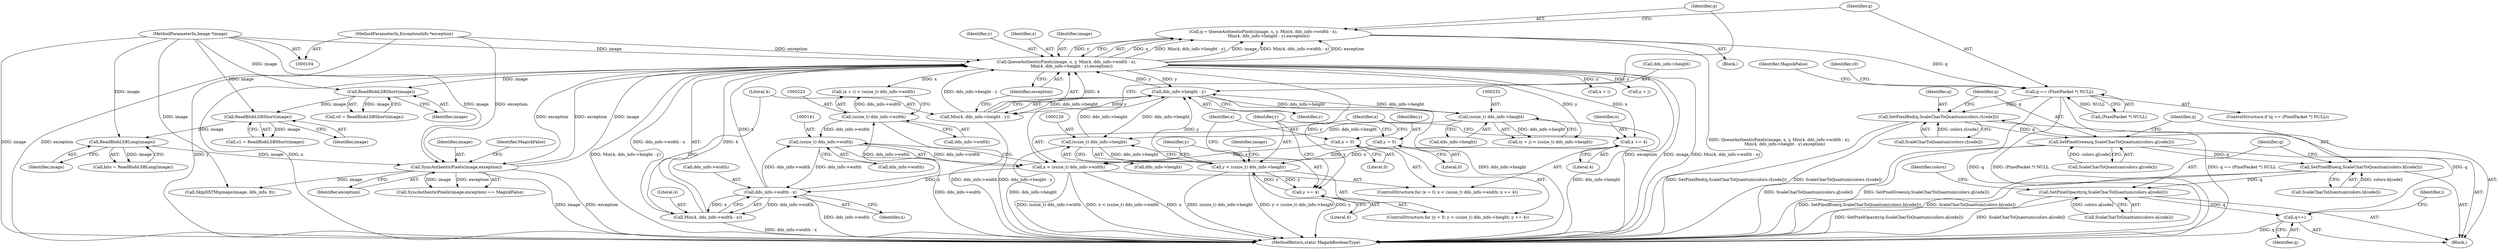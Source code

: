 digraph "1_ImageMagick_d7325bac173492b358417a0ad49fabad44447d52_0@integer" {
"1000149" [label="(Call,q = QueueAuthenticPixels(image, x, y, Min(4, dds_info->width - x),\n        Min(4, dds_info->height - y),exception))"];
"1000151" [label="(Call,QueueAuthenticPixels(image, x, y, Min(4, dds_info->width - x),\n        Min(4, dds_info->height - y),exception))"];
"1000305" [label="(Call,SyncAuthenticPixels(image,exception))"];
"1000188" [label="(Call,ReadBlobLSBLong(image))"];
"1000184" [label="(Call,ReadBlobLSBShort(image))"];
"1000180" [label="(Call,ReadBlobLSBShort(image))"];
"1000105" [label="(MethodParameterIn,Image *image)"];
"1000107" [label="(MethodParameterIn,ExceptionInfo *exception)"];
"1000157" [label="(Call,dds_info->width - x)"];
"1000140" [label="(Call,(ssize_t) dds_info->width)"];
"1000222" [label="(Call,(ssize_t) dds_info->width)"];
"1000138" [label="(Call,x < (ssize_t) dds_info->width)"];
"1000135" [label="(Call,x = 0)"];
"1000145" [label="(Call,x += 4)"];
"1000164" [label="(Call,dds_info->height - y)"];
"1000231" [label="(Call,(ssize_t) dds_info->height)"];
"1000125" [label="(Call,(ssize_t) dds_info->height)"];
"1000123" [label="(Call,y < (ssize_t) dds_info->height)"];
"1000120" [label="(Call,y = 0)"];
"1000130" [label="(Call,y += 4)"];
"1000155" [label="(Call,Min(4, dds_info->width - x))"];
"1000162" [label="(Call,Min(4, dds_info->height - y))"];
"1000171" [label="(Call,q == (PixelPacket *) NULL)"];
"1000252" [label="(Call,SetPixelRed(q,ScaleCharToQuantum(colors.r[code])))"];
"1000260" [label="(Call,SetPixelGreen(q,ScaleCharToQuantum(colors.g[code])))"];
"1000268" [label="(Call,SetPixelBlue(q,ScaleCharToQuantum(colors.b[code])))"];
"1000276" [label="(Call,SetPixelOpacity(q,ScaleCharToQuantum(colors.a[code])))"];
"1000301" [label="(Call,q++)"];
"1000150" [label="(Identifier,q)"];
"1000180" [label="(Call,ReadBlobLSBShort(image))"];
"1000161" [label="(Identifier,x)"];
"1000305" [label="(Call,SyncAuthenticPixels(image,exception))"];
"1000169" [label="(Identifier,exception)"];
"1000119" [label="(ControlStructure,for (y = 0; y < (ssize_t) dds_info->height; y += 4))"];
"1000233" [label="(Call,dds_info->height)"];
"1000177" [label="(Identifier,MagickFalse)"];
"1000140" [label="(Call,(ssize_t) dds_info->width)"];
"1000254" [label="(Call,ScaleCharToQuantum(colors.r[code]))"];
"1000120" [label="(Call,y = 0)"];
"1000134" [label="(ControlStructure,for (x = 0; x < (ssize_t) dds_info->width; x += 4))"];
"1000253" [label="(Identifier,q)"];
"1000276" [label="(Call,SetPixelOpacity(q,ScaleCharToQuantum(colors.a[code])))"];
"1000312" [label="(Identifier,image)"];
"1000308" [label="(Identifier,MagickFalse)"];
"1000107" [label="(MethodParameterIn,ExceptionInfo *exception)"];
"1000269" [label="(Identifier,q)"];
"1000277" [label="(Identifier,q)"];
"1000127" [label="(Call,dds_info->height)"];
"1000288" [label="(Identifier,colors)"];
"1000214" [label="(Identifier,i)"];
"1000261" [label="(Identifier,q)"];
"1000151" [label="(Call,QueueAuthenticPixels(image, x, y, Min(4, dds_info->width - x),\n        Min(4, dds_info->height - y),exception))"];
"1000122" [label="(Literal,0)"];
"1000155" [label="(Call,Min(4, dds_info->width - x))"];
"1000162" [label="(Call,Min(4, dds_info->height - y))"];
"1000181" [label="(Identifier,image)"];
"1000270" [label="(Call,ScaleCharToQuantum(colors.b[code]))"];
"1000136" [label="(Identifier,x)"];
"1000121" [label="(Identifier,y)"];
"1000131" [label="(Identifier,y)"];
"1000135" [label="(Call,x = 0)"];
"1000317" [label="(MethodReturn,static MagickBooleanType)"];
"1000165" [label="(Call,dds_info->height)"];
"1000156" [label="(Literal,4)"];
"1000304" [label="(Call,SyncAuthenticPixels(image,exception) == MagickFalse)"];
"1000145" [label="(Call,x += 4)"];
"1000168" [label="(Identifier,y)"];
"1000148" [label="(Block,)"];
"1000164" [label="(Call,dds_info->height - y)"];
"1000227" [label="(Call,(y + j) < (ssize_t) dds_info->height)"];
"1000172" [label="(Identifier,q)"];
"1000236" [label="(Block,)"];
"1000154" [label="(Identifier,y)"];
"1000186" [label="(Call,bits = ReadBlobLSBLong(image))"];
"1000142" [label="(Call,dds_info->width)"];
"1000307" [label="(Identifier,exception)"];
"1000231" [label="(Call,(ssize_t) dds_info->height)"];
"1000130" [label="(Call,y += 4)"];
"1000260" [label="(Call,SetPixelGreen(q,ScaleCharToQuantum(colors.g[code])))"];
"1000185" [label="(Identifier,image)"];
"1000125" [label="(Call,(ssize_t) dds_info->height)"];
"1000182" [label="(Call,c1 = ReadBlobLSBShort(image))"];
"1000189" [label="(Identifier,image)"];
"1000173" [label="(Call,(PixelPacket *) NULL)"];
"1000147" [label="(Literal,4)"];
"1000301" [label="(Call,q++)"];
"1000123" [label="(Call,y < (ssize_t) dds_info->height)"];
"1000158" [label="(Call,dds_info->width)"];
"1000219" [label="(Call,x + i)"];
"1000224" [label="(Call,dds_info->width)"];
"1000132" [label="(Literal,4)"];
"1000222" [label="(Call,(ssize_t) dds_info->width)"];
"1000105" [label="(MethodParameterIn,Image *image)"];
"1000184" [label="(Call,ReadBlobLSBShort(image))"];
"1000139" [label="(Identifier,x)"];
"1000153" [label="(Identifier,x)"];
"1000278" [label="(Call,ScaleCharToQuantum(colors.a[code]))"];
"1000228" [label="(Call,y + j)"];
"1000311" [label="(Call,SkipDXTMipmaps(image, dds_info, 8))"];
"1000137" [label="(Literal,0)"];
"1000171" [label="(Call,q == (PixelPacket *) NULL)"];
"1000157" [label="(Call,dds_info->width - x)"];
"1000179" [label="(Identifier,c0)"];
"1000262" [label="(Call,ScaleCharToQuantum(colors.g[code]))"];
"1000302" [label="(Identifier,q)"];
"1000138" [label="(Call,x < (ssize_t) dds_info->width)"];
"1000152" [label="(Identifier,image)"];
"1000170" [label="(ControlStructure,if (q == (PixelPacket *) NULL))"];
"1000178" [label="(Call,c0 = ReadBlobLSBShort(image))"];
"1000149" [label="(Call,q = QueueAuthenticPixels(image, x, y, Min(4, dds_info->width - x),\n        Min(4, dds_info->height - y),exception))"];
"1000124" [label="(Identifier,y)"];
"1000306" [label="(Identifier,image)"];
"1000188" [label="(Call,ReadBlobLSBLong(image))"];
"1000146" [label="(Identifier,x)"];
"1000268" [label="(Call,SetPixelBlue(q,ScaleCharToQuantum(colors.b[code])))"];
"1000163" [label="(Literal,4)"];
"1000218" [label="(Call,(x + i) < (ssize_t) dds_info->width)"];
"1000252" [label="(Call,SetPixelRed(q,ScaleCharToQuantum(colors.r[code])))"];
"1000149" -> "1000148"  [label="AST: "];
"1000149" -> "1000151"  [label="CFG: "];
"1000150" -> "1000149"  [label="AST: "];
"1000151" -> "1000149"  [label="AST: "];
"1000172" -> "1000149"  [label="CFG: "];
"1000149" -> "1000317"  [label="DDG: QueueAuthenticPixels(image, x, y, Min(4, dds_info->width - x),\n        Min(4, dds_info->height - y),exception)"];
"1000151" -> "1000149"  [label="DDG: x"];
"1000151" -> "1000149"  [label="DDG: Min(4, dds_info->height - y)"];
"1000151" -> "1000149"  [label="DDG: image"];
"1000151" -> "1000149"  [label="DDG: Min(4, dds_info->width - x)"];
"1000151" -> "1000149"  [label="DDG: exception"];
"1000151" -> "1000149"  [label="DDG: y"];
"1000149" -> "1000171"  [label="DDG: q"];
"1000151" -> "1000169"  [label="CFG: "];
"1000152" -> "1000151"  [label="AST: "];
"1000153" -> "1000151"  [label="AST: "];
"1000154" -> "1000151"  [label="AST: "];
"1000155" -> "1000151"  [label="AST: "];
"1000162" -> "1000151"  [label="AST: "];
"1000169" -> "1000151"  [label="AST: "];
"1000151" -> "1000317"  [label="DDG: exception"];
"1000151" -> "1000317"  [label="DDG: image"];
"1000151" -> "1000317"  [label="DDG: Min(4, dds_info->width - x)"];
"1000151" -> "1000317"  [label="DDG: x"];
"1000151" -> "1000317"  [label="DDG: y"];
"1000151" -> "1000317"  [label="DDG: Min(4, dds_info->height - y)"];
"1000151" -> "1000130"  [label="DDG: y"];
"1000151" -> "1000145"  [label="DDG: x"];
"1000305" -> "1000151"  [label="DDG: image"];
"1000305" -> "1000151"  [label="DDG: exception"];
"1000105" -> "1000151"  [label="DDG: image"];
"1000157" -> "1000151"  [label="DDG: x"];
"1000164" -> "1000151"  [label="DDG: y"];
"1000155" -> "1000151"  [label="DDG: 4"];
"1000155" -> "1000151"  [label="DDG: dds_info->width - x"];
"1000162" -> "1000151"  [label="DDG: 4"];
"1000162" -> "1000151"  [label="DDG: dds_info->height - y"];
"1000151" -> "1000164"  [label="DDG: y"];
"1000107" -> "1000151"  [label="DDG: exception"];
"1000151" -> "1000180"  [label="DDG: image"];
"1000151" -> "1000218"  [label="DDG: x"];
"1000151" -> "1000219"  [label="DDG: x"];
"1000151" -> "1000227"  [label="DDG: y"];
"1000151" -> "1000228"  [label="DDG: y"];
"1000151" -> "1000305"  [label="DDG: exception"];
"1000305" -> "1000304"  [label="AST: "];
"1000305" -> "1000307"  [label="CFG: "];
"1000306" -> "1000305"  [label="AST: "];
"1000307" -> "1000305"  [label="AST: "];
"1000308" -> "1000305"  [label="CFG: "];
"1000305" -> "1000317"  [label="DDG: exception"];
"1000305" -> "1000317"  [label="DDG: image"];
"1000305" -> "1000304"  [label="DDG: image"];
"1000305" -> "1000304"  [label="DDG: exception"];
"1000188" -> "1000305"  [label="DDG: image"];
"1000105" -> "1000305"  [label="DDG: image"];
"1000107" -> "1000305"  [label="DDG: exception"];
"1000305" -> "1000311"  [label="DDG: image"];
"1000188" -> "1000186"  [label="AST: "];
"1000188" -> "1000189"  [label="CFG: "];
"1000189" -> "1000188"  [label="AST: "];
"1000186" -> "1000188"  [label="CFG: "];
"1000188" -> "1000186"  [label="DDG: image"];
"1000184" -> "1000188"  [label="DDG: image"];
"1000105" -> "1000188"  [label="DDG: image"];
"1000184" -> "1000182"  [label="AST: "];
"1000184" -> "1000185"  [label="CFG: "];
"1000185" -> "1000184"  [label="AST: "];
"1000182" -> "1000184"  [label="CFG: "];
"1000184" -> "1000182"  [label="DDG: image"];
"1000180" -> "1000184"  [label="DDG: image"];
"1000105" -> "1000184"  [label="DDG: image"];
"1000180" -> "1000178"  [label="AST: "];
"1000180" -> "1000181"  [label="CFG: "];
"1000181" -> "1000180"  [label="AST: "];
"1000178" -> "1000180"  [label="CFG: "];
"1000180" -> "1000178"  [label="DDG: image"];
"1000105" -> "1000180"  [label="DDG: image"];
"1000105" -> "1000104"  [label="AST: "];
"1000105" -> "1000317"  [label="DDG: image"];
"1000105" -> "1000311"  [label="DDG: image"];
"1000107" -> "1000104"  [label="AST: "];
"1000107" -> "1000317"  [label="DDG: exception"];
"1000157" -> "1000155"  [label="AST: "];
"1000157" -> "1000161"  [label="CFG: "];
"1000158" -> "1000157"  [label="AST: "];
"1000161" -> "1000157"  [label="AST: "];
"1000155" -> "1000157"  [label="CFG: "];
"1000157" -> "1000317"  [label="DDG: dds_info->width"];
"1000157" -> "1000140"  [label="DDG: dds_info->width"];
"1000157" -> "1000155"  [label="DDG: dds_info->width"];
"1000157" -> "1000155"  [label="DDG: x"];
"1000140" -> "1000157"  [label="DDG: dds_info->width"];
"1000138" -> "1000157"  [label="DDG: x"];
"1000157" -> "1000222"  [label="DDG: dds_info->width"];
"1000140" -> "1000138"  [label="AST: "];
"1000140" -> "1000142"  [label="CFG: "];
"1000141" -> "1000140"  [label="AST: "];
"1000142" -> "1000140"  [label="AST: "];
"1000138" -> "1000140"  [label="CFG: "];
"1000140" -> "1000317"  [label="DDG: dds_info->width"];
"1000140" -> "1000138"  [label="DDG: dds_info->width"];
"1000222" -> "1000140"  [label="DDG: dds_info->width"];
"1000222" -> "1000218"  [label="AST: "];
"1000222" -> "1000224"  [label="CFG: "];
"1000223" -> "1000222"  [label="AST: "];
"1000224" -> "1000222"  [label="AST: "];
"1000218" -> "1000222"  [label="CFG: "];
"1000222" -> "1000317"  [label="DDG: dds_info->width"];
"1000222" -> "1000218"  [label="DDG: dds_info->width"];
"1000138" -> "1000134"  [label="AST: "];
"1000139" -> "1000138"  [label="AST: "];
"1000150" -> "1000138"  [label="CFG: "];
"1000131" -> "1000138"  [label="CFG: "];
"1000138" -> "1000317"  [label="DDG: x < (ssize_t) dds_info->width"];
"1000138" -> "1000317"  [label="DDG: x"];
"1000138" -> "1000317"  [label="DDG: (ssize_t) dds_info->width"];
"1000135" -> "1000138"  [label="DDG: x"];
"1000145" -> "1000138"  [label="DDG: x"];
"1000135" -> "1000134"  [label="AST: "];
"1000135" -> "1000137"  [label="CFG: "];
"1000136" -> "1000135"  [label="AST: "];
"1000137" -> "1000135"  [label="AST: "];
"1000139" -> "1000135"  [label="CFG: "];
"1000145" -> "1000134"  [label="AST: "];
"1000145" -> "1000147"  [label="CFG: "];
"1000146" -> "1000145"  [label="AST: "];
"1000147" -> "1000145"  [label="AST: "];
"1000139" -> "1000145"  [label="CFG: "];
"1000164" -> "1000162"  [label="AST: "];
"1000164" -> "1000168"  [label="CFG: "];
"1000165" -> "1000164"  [label="AST: "];
"1000168" -> "1000164"  [label="AST: "];
"1000162" -> "1000164"  [label="CFG: "];
"1000164" -> "1000317"  [label="DDG: dds_info->height"];
"1000164" -> "1000125"  [label="DDG: dds_info->height"];
"1000164" -> "1000162"  [label="DDG: dds_info->height"];
"1000164" -> "1000162"  [label="DDG: y"];
"1000231" -> "1000164"  [label="DDG: dds_info->height"];
"1000125" -> "1000164"  [label="DDG: dds_info->height"];
"1000123" -> "1000164"  [label="DDG: y"];
"1000164" -> "1000231"  [label="DDG: dds_info->height"];
"1000231" -> "1000227"  [label="AST: "];
"1000231" -> "1000233"  [label="CFG: "];
"1000232" -> "1000231"  [label="AST: "];
"1000233" -> "1000231"  [label="AST: "];
"1000227" -> "1000231"  [label="CFG: "];
"1000231" -> "1000317"  [label="DDG: dds_info->height"];
"1000231" -> "1000125"  [label="DDG: dds_info->height"];
"1000231" -> "1000227"  [label="DDG: dds_info->height"];
"1000125" -> "1000123"  [label="AST: "];
"1000125" -> "1000127"  [label="CFG: "];
"1000126" -> "1000125"  [label="AST: "];
"1000127" -> "1000125"  [label="AST: "];
"1000123" -> "1000125"  [label="CFG: "];
"1000125" -> "1000317"  [label="DDG: dds_info->height"];
"1000125" -> "1000123"  [label="DDG: dds_info->height"];
"1000123" -> "1000119"  [label="AST: "];
"1000124" -> "1000123"  [label="AST: "];
"1000136" -> "1000123"  [label="CFG: "];
"1000312" -> "1000123"  [label="CFG: "];
"1000123" -> "1000317"  [label="DDG: (ssize_t) dds_info->height"];
"1000123" -> "1000317"  [label="DDG: y < (ssize_t) dds_info->height"];
"1000123" -> "1000317"  [label="DDG: y"];
"1000120" -> "1000123"  [label="DDG: y"];
"1000130" -> "1000123"  [label="DDG: y"];
"1000123" -> "1000130"  [label="DDG: y"];
"1000120" -> "1000119"  [label="AST: "];
"1000120" -> "1000122"  [label="CFG: "];
"1000121" -> "1000120"  [label="AST: "];
"1000122" -> "1000120"  [label="AST: "];
"1000124" -> "1000120"  [label="CFG: "];
"1000130" -> "1000119"  [label="AST: "];
"1000130" -> "1000132"  [label="CFG: "];
"1000131" -> "1000130"  [label="AST: "];
"1000132" -> "1000130"  [label="AST: "];
"1000124" -> "1000130"  [label="CFG: "];
"1000156" -> "1000155"  [label="AST: "];
"1000163" -> "1000155"  [label="CFG: "];
"1000155" -> "1000317"  [label="DDG: dds_info->width - x"];
"1000163" -> "1000162"  [label="AST: "];
"1000169" -> "1000162"  [label="CFG: "];
"1000162" -> "1000317"  [label="DDG: dds_info->height - y"];
"1000171" -> "1000170"  [label="AST: "];
"1000171" -> "1000173"  [label="CFG: "];
"1000172" -> "1000171"  [label="AST: "];
"1000173" -> "1000171"  [label="AST: "];
"1000177" -> "1000171"  [label="CFG: "];
"1000179" -> "1000171"  [label="CFG: "];
"1000171" -> "1000317"  [label="DDG: q"];
"1000171" -> "1000317"  [label="DDG: (PixelPacket *) NULL"];
"1000171" -> "1000317"  [label="DDG: q == (PixelPacket *) NULL"];
"1000173" -> "1000171"  [label="DDG: NULL"];
"1000171" -> "1000252"  [label="DDG: q"];
"1000252" -> "1000236"  [label="AST: "];
"1000252" -> "1000254"  [label="CFG: "];
"1000253" -> "1000252"  [label="AST: "];
"1000254" -> "1000252"  [label="AST: "];
"1000261" -> "1000252"  [label="CFG: "];
"1000252" -> "1000317"  [label="DDG: ScaleCharToQuantum(colors.r[code])"];
"1000252" -> "1000317"  [label="DDG: SetPixelRed(q,ScaleCharToQuantum(colors.r[code]))"];
"1000301" -> "1000252"  [label="DDG: q"];
"1000254" -> "1000252"  [label="DDG: colors.r[code]"];
"1000252" -> "1000260"  [label="DDG: q"];
"1000260" -> "1000236"  [label="AST: "];
"1000260" -> "1000262"  [label="CFG: "];
"1000261" -> "1000260"  [label="AST: "];
"1000262" -> "1000260"  [label="AST: "];
"1000269" -> "1000260"  [label="CFG: "];
"1000260" -> "1000317"  [label="DDG: SetPixelGreen(q,ScaleCharToQuantum(colors.g[code]))"];
"1000260" -> "1000317"  [label="DDG: ScaleCharToQuantum(colors.g[code])"];
"1000262" -> "1000260"  [label="DDG: colors.g[code]"];
"1000260" -> "1000268"  [label="DDG: q"];
"1000268" -> "1000236"  [label="AST: "];
"1000268" -> "1000270"  [label="CFG: "];
"1000269" -> "1000268"  [label="AST: "];
"1000270" -> "1000268"  [label="AST: "];
"1000277" -> "1000268"  [label="CFG: "];
"1000268" -> "1000317"  [label="DDG: SetPixelBlue(q,ScaleCharToQuantum(colors.b[code]))"];
"1000268" -> "1000317"  [label="DDG: ScaleCharToQuantum(colors.b[code])"];
"1000270" -> "1000268"  [label="DDG: colors.b[code]"];
"1000268" -> "1000276"  [label="DDG: q"];
"1000276" -> "1000236"  [label="AST: "];
"1000276" -> "1000278"  [label="CFG: "];
"1000277" -> "1000276"  [label="AST: "];
"1000278" -> "1000276"  [label="AST: "];
"1000288" -> "1000276"  [label="CFG: "];
"1000276" -> "1000317"  [label="DDG: ScaleCharToQuantum(colors.a[code])"];
"1000276" -> "1000317"  [label="DDG: SetPixelOpacity(q,ScaleCharToQuantum(colors.a[code]))"];
"1000278" -> "1000276"  [label="DDG: colors.a[code]"];
"1000276" -> "1000301"  [label="DDG: q"];
"1000301" -> "1000236"  [label="AST: "];
"1000301" -> "1000302"  [label="CFG: "];
"1000302" -> "1000301"  [label="AST: "];
"1000214" -> "1000301"  [label="CFG: "];
"1000301" -> "1000317"  [label="DDG: q"];
}
